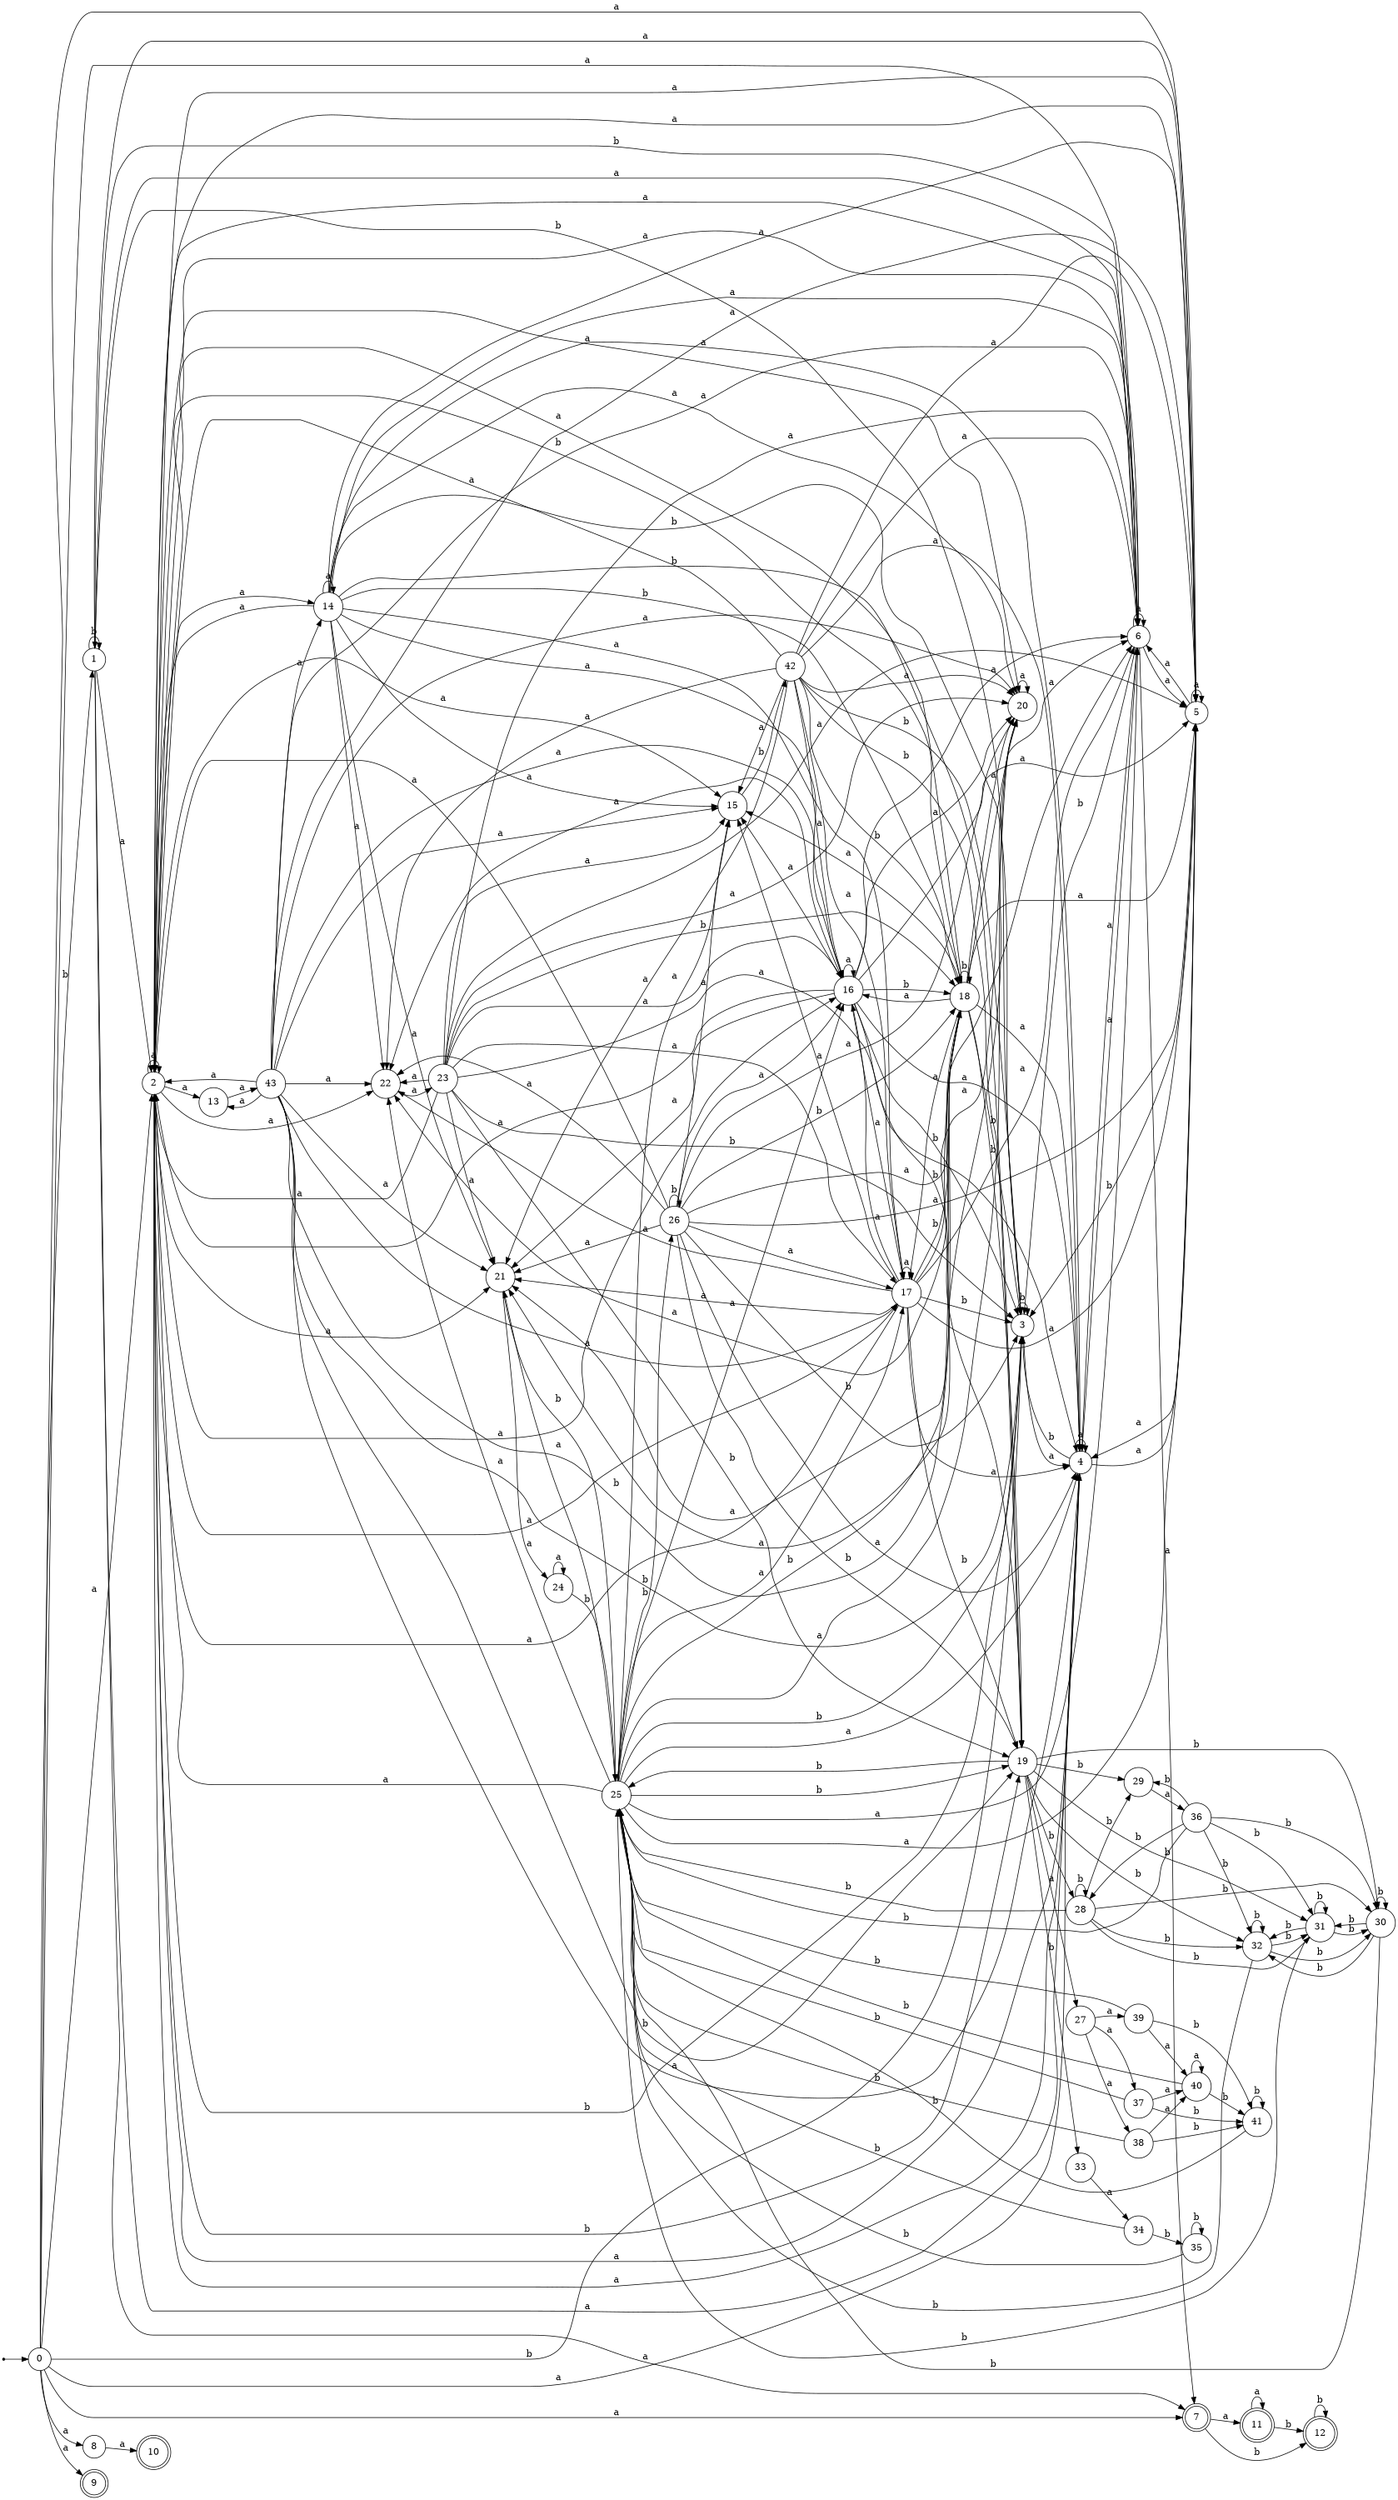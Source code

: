 digraph finite_state_machine {
rankdir=LR;
size="20,20";
node [shape = point]; "dummy0"
node [shape = circle]; "0";
"dummy0" -> "0";
node [shape = circle]; "1";
node [shape = circle]; "2";
node [shape = circle]; "3";
node [shape = circle]; "4";
node [shape = circle]; "5";
node [shape = circle]; "6";
node [shape = doublecircle]; "7";node [shape = circle]; "8";
node [shape = doublecircle]; "9";node [shape = doublecircle]; "10";node [shape = doublecircle]; "11";node [shape = doublecircle]; "12";node [shape = circle]; "13";
node [shape = circle]; "14";
node [shape = circle]; "15";
node [shape = circle]; "16";
node [shape = circle]; "17";
node [shape = circle]; "18";
node [shape = circle]; "19";
node [shape = circle]; "20";
node [shape = circle]; "21";
node [shape = circle]; "22";
node [shape = circle]; "23";
node [shape = circle]; "24";
node [shape = circle]; "25";
node [shape = circle]; "26";
node [shape = circle]; "27";
node [shape = circle]; "28";
node [shape = circle]; "29";
node [shape = circle]; "30";
node [shape = circle]; "31";
node [shape = circle]; "32";
node [shape = circle]; "33";
node [shape = circle]; "34";
node [shape = circle]; "35";
node [shape = circle]; "36";
node [shape = circle]; "37";
node [shape = circle]; "38";
node [shape = circle]; "39";
node [shape = circle]; "40";
node [shape = circle]; "41";
node [shape = circle]; "42";
node [shape = circle]; "43";
"0" -> "1" [label = "b"];
 "0" -> "3" [label = "b"];
 "0" -> "2" [label = "a"];
 "0" -> "4" [label = "a"];
 "0" -> "5" [label = "a"];
 "0" -> "6" [label = "a"];
 "0" -> "7" [label = "a"];
 "0" -> "8" [label = "a"];
 "0" -> "9" [label = "a"];
 "8" -> "10" [label = "a"];
 "7" -> "11" [label = "a"];
 "7" -> "12" [label = "b"];
 "12" -> "12" [label = "b"];
 "11" -> "11" [label = "a"];
 "11" -> "12" [label = "b"];
 "6" -> "2" [label = "a"];
 "6" -> "4" [label = "a"];
 "6" -> "5" [label = "a"];
 "6" -> "6" [label = "a"];
 "6" -> "7" [label = "a"];
 "6" -> "1" [label = "b"];
 "6" -> "3" [label = "b"];
 "5" -> "2" [label = "a"];
 "5" -> "4" [label = "a"];
 "5" -> "5" [label = "a"];
 "5" -> "6" [label = "a"];
 "5" -> "3" [label = "b"];
 "4" -> "2" [label = "a"];
 "4" -> "4" [label = "a"];
 "4" -> "5" [label = "a"];
 "4" -> "6" [label = "a"];
 "4" -> "3" [label = "b"];
 "3" -> "3" [label = "b"];
 "3" -> "4" [label = "a"];
 "2" -> "2" [label = "a"];
 "2" -> "4" [label = "a"];
 "2" -> "5" [label = "a"];
 "2" -> "6" [label = "a"];
 "2" -> "13" [label = "a"];
 "2" -> "14" [label = "a"];
 "2" -> "15" [label = "a"];
 "2" -> "16" [label = "a"];
 "2" -> "17" [label = "a"];
 "2" -> "20" [label = "a"];
 "2" -> "21" [label = "a"];
 "2" -> "22" [label = "a"];
 "2" -> "3" [label = "b"];
 "2" -> "18" [label = "b"];
 "2" -> "19" [label = "b"];
 "22" -> "23" [label = "a"];
 "23" -> "2" [label = "a"];
 "23" -> "4" [label = "a"];
 "23" -> "5" [label = "a"];
 "23" -> "6" [label = "a"];
 "23" -> "15" [label = "a"];
 "23" -> "16" [label = "a"];
 "23" -> "17" [label = "a"];
 "23" -> "20" [label = "a"];
 "23" -> "21" [label = "a"];
 "23" -> "22" [label = "a"];
 "23" -> "3" [label = "b"];
 "23" -> "18" [label = "b"];
 "23" -> "19" [label = "b"];
 "21" -> "24" [label = "a"];
 "21" -> "25" [label = "b"];
 "25" -> "18" [label = "b"];
 "25" -> "3" [label = "b"];
 "25" -> "26" [label = "b"];
 "25" -> "19" [label = "b"];
 "25" -> "2" [label = "a"];
 "25" -> "4" [label = "a"];
 "25" -> "5" [label = "a"];
 "25" -> "6" [label = "a"];
 "25" -> "15" [label = "a"];
 "25" -> "16" [label = "a"];
 "25" -> "17" [label = "a"];
 "25" -> "20" [label = "a"];
 "25" -> "21" [label = "a"];
 "25" -> "22" [label = "a"];
 "26" -> "18" [label = "b"];
 "26" -> "3" [label = "b"];
 "26" -> "26" [label = "b"];
 "26" -> "19" [label = "b"];
 "26" -> "2" [label = "a"];
 "26" -> "4" [label = "a"];
 "26" -> "5" [label = "a"];
 "26" -> "6" [label = "a"];
 "26" -> "15" [label = "a"];
 "26" -> "16" [label = "a"];
 "26" -> "17" [label = "a"];
 "26" -> "20" [label = "a"];
 "26" -> "21" [label = "a"];
 "26" -> "22" [label = "a"];
 "24" -> "24" [label = "a"];
 "24" -> "25" [label = "b"];
 "20" -> "20" [label = "a"];
 "20" -> "21" [label = "a"];
 "19" -> "27" [label = "a"];
 "19" -> "32" [label = "b"];
 "19" -> "33" [label = "b"];
 "19" -> "25" [label = "b"];
 "19" -> "28" [label = "b"];
 "19" -> "29" [label = "b"];
 "19" -> "30" [label = "b"];
 "19" -> "31" [label = "b"];
 "33" -> "34" [label = "a"];
 "34" -> "25" [label = "b"];
 "34" -> "35" [label = "b"];
 "35" -> "25" [label = "b"];
 "35" -> "35" [label = "b"];
 "32" -> "32" [label = "b"];
 "32" -> "25" [label = "b"];
 "32" -> "30" [label = "b"];
 "32" -> "31" [label = "b"];
 "31" -> "32" [label = "b"];
 "31" -> "25" [label = "b"];
 "31" -> "30" [label = "b"];
 "31" -> "31" [label = "b"];
 "30" -> "32" [label = "b"];
 "30" -> "25" [label = "b"];
 "30" -> "30" [label = "b"];
 "30" -> "31" [label = "b"];
 "29" -> "36" [label = "a"];
 "36" -> "32" [label = "b"];
 "36" -> "25" [label = "b"];
 "36" -> "28" [label = "b"];
 "36" -> "29" [label = "b"];
 "36" -> "30" [label = "b"];
 "36" -> "31" [label = "b"];
 "28" -> "32" [label = "b"];
 "28" -> "25" [label = "b"];
 "28" -> "28" [label = "b"];
 "28" -> "29" [label = "b"];
 "28" -> "30" [label = "b"];
 "28" -> "31" [label = "b"];
 "27" -> "37" [label = "a"];
 "27" -> "38" [label = "a"];
 "27" -> "39" [label = "a"];
 "39" -> "40" [label = "a"];
 "39" -> "41" [label = "b"];
 "39" -> "25" [label = "b"];
 "41" -> "41" [label = "b"];
 "41" -> "25" [label = "b"];
 "40" -> "40" [label = "a"];
 "40" -> "41" [label = "b"];
 "40" -> "25" [label = "b"];
 "38" -> "40" [label = "a"];
 "38" -> "41" [label = "b"];
 "38" -> "25" [label = "b"];
 "37" -> "40" [label = "a"];
 "37" -> "41" [label = "b"];
 "37" -> "25" [label = "b"];
 "18" -> "3" [label = "b"];
 "18" -> "18" [label = "b"];
 "18" -> "19" [label = "b"];
 "18" -> "2" [label = "a"];
 "18" -> "4" [label = "a"];
 "18" -> "5" [label = "a"];
 "18" -> "6" [label = "a"];
 "18" -> "15" [label = "a"];
 "18" -> "16" [label = "a"];
 "18" -> "17" [label = "a"];
 "18" -> "20" [label = "a"];
 "18" -> "21" [label = "a"];
 "18" -> "22" [label = "a"];
 "17" -> "2" [label = "a"];
 "17" -> "4" [label = "a"];
 "17" -> "5" [label = "a"];
 "17" -> "6" [label = "a"];
 "17" -> "15" [label = "a"];
 "17" -> "16" [label = "a"];
 "17" -> "17" [label = "a"];
 "17" -> "20" [label = "a"];
 "17" -> "21" [label = "a"];
 "17" -> "22" [label = "a"];
 "17" -> "3" [label = "b"];
 "17" -> "18" [label = "b"];
 "17" -> "19" [label = "b"];
 "16" -> "2" [label = "a"];
 "16" -> "4" [label = "a"];
 "16" -> "5" [label = "a"];
 "16" -> "6" [label = "a"];
 "16" -> "15" [label = "a"];
 "16" -> "16" [label = "a"];
 "16" -> "17" [label = "a"];
 "16" -> "20" [label = "a"];
 "16" -> "21" [label = "a"];
 "16" -> "22" [label = "a"];
 "16" -> "3" [label = "b"];
 "16" -> "18" [label = "b"];
 "16" -> "19" [label = "b"];
 "15" -> "42" [label = "b"];
 "42" -> "2" [label = "a"];
 "42" -> "4" [label = "a"];
 "42" -> "5" [label = "a"];
 "42" -> "6" [label = "a"];
 "42" -> "15" [label = "a"];
 "42" -> "16" [label = "a"];
 "42" -> "17" [label = "a"];
 "42" -> "20" [label = "a"];
 "42" -> "21" [label = "a"];
 "42" -> "22" [label = "a"];
 "42" -> "3" [label = "b"];
 "42" -> "18" [label = "b"];
 "42" -> "19" [label = "b"];
 "14" -> "2" [label = "a"];
 "14" -> "4" [label = "a"];
 "14" -> "5" [label = "a"];
 "14" -> "6" [label = "a"];
 "14" -> "14" [label = "a"];
 "14" -> "15" [label = "a"];
 "14" -> "16" [label = "a"];
 "14" -> "17" [label = "a"];
 "14" -> "20" [label = "a"];
 "14" -> "21" [label = "a"];
 "14" -> "22" [label = "a"];
 "14" -> "3" [label = "b"];
 "14" -> "18" [label = "b"];
 "14" -> "19" [label = "b"];
 "13" -> "43" [label = "a"];
 "43" -> "2" [label = "a"];
 "43" -> "4" [label = "a"];
 "43" -> "5" [label = "a"];
 "43" -> "6" [label = "a"];
 "43" -> "13" [label = "a"];
 "43" -> "14" [label = "a"];
 "43" -> "15" [label = "a"];
 "43" -> "16" [label = "a"];
 "43" -> "17" [label = "a"];
 "43" -> "20" [label = "a"];
 "43" -> "21" [label = "a"];
 "43" -> "22" [label = "a"];
 "43" -> "3" [label = "b"];
 "43" -> "18" [label = "b"];
 "43" -> "19" [label = "b"];
 "1" -> "1" [label = "b"];
 "1" -> "3" [label = "b"];
 "1" -> "2" [label = "a"];
 "1" -> "4" [label = "a"];
 "1" -> "5" [label = "a"];
 "1" -> "6" [label = "a"];
 "1" -> "7" [label = "a"];
 }
